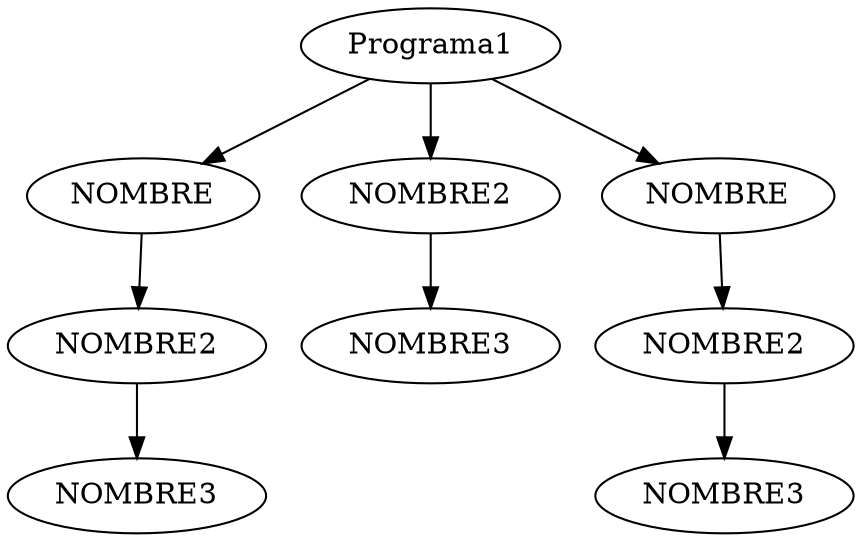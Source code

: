 digraph G { 
node0 [label = "Programa1"];
node1 [label = "NOMBRE"];
node0 -> node1;
node2 [label = "NOMBRE2"];
node1 -> node2;
node3 [label = "NOMBRE3"];
node2 -> node3;
node4 [label = "NOMBRE2"];
node0 -> node4;
node5 [label = "NOMBRE3"];
node4 -> node5;
node6 [label = "NOMBRE"];
node0 -> node6;
node7 [label = "NOMBRE2"];
node6 -> node7;
node8 [label = "NOMBRE3"];
node7 -> node8;
}
